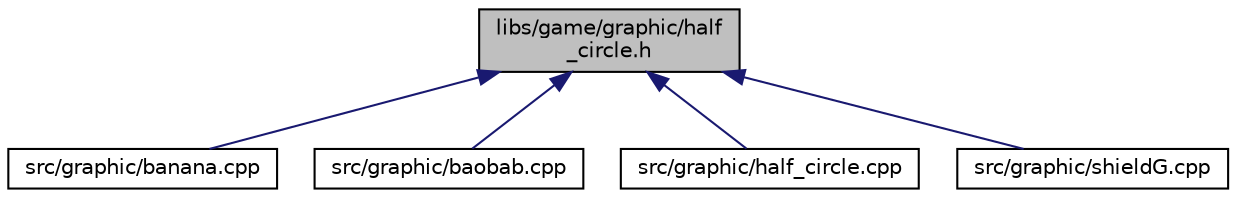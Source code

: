 digraph "libs/game/graphic/half_circle.h"
{
 // LATEX_PDF_SIZE
  edge [fontname="Helvetica",fontsize="10",labelfontname="Helvetica",labelfontsize="10"];
  node [fontname="Helvetica",fontsize="10",shape=record];
  Node1 [label="libs/game/graphic/half\l_circle.h",height=0.2,width=0.4,color="black", fillcolor="grey75", style="filled", fontcolor="black",tooltip="Représente un demi-cercle."];
  Node1 -> Node2 [dir="back",color="midnightblue",fontsize="10",style="solid",fontname="Helvetica"];
  Node2 [label="src/graphic/banana.cpp",height=0.2,width=0.4,color="black", fillcolor="white", style="filled",URL="$banana_8cpp.html",tooltip="Représente une banane."];
  Node1 -> Node3 [dir="back",color="midnightblue",fontsize="10",style="solid",fontname="Helvetica"];
  Node3 [label="src/graphic/baobab.cpp",height=0.2,width=0.4,color="black", fillcolor="white", style="filled",URL="$baobab_8cpp.html",tooltip="Représente un baobab."];
  Node1 -> Node4 [dir="back",color="midnightblue",fontsize="10",style="solid",fontname="Helvetica"];
  Node4 [label="src/graphic/half_circle.cpp",height=0.2,width=0.4,color="black", fillcolor="white", style="filled",URL="$half__circle_8cpp.html",tooltip="Représente un demi-cercle."];
  Node1 -> Node5 [dir="back",color="midnightblue",fontsize="10",style="solid",fontname="Helvetica"];
  Node5 [label="src/graphic/shieldG.cpp",height=0.2,width=0.4,color="black", fillcolor="white", style="filled",URL="$shield_g_8cpp.html",tooltip="Représente un bouclier en forme de feuille."];
}
